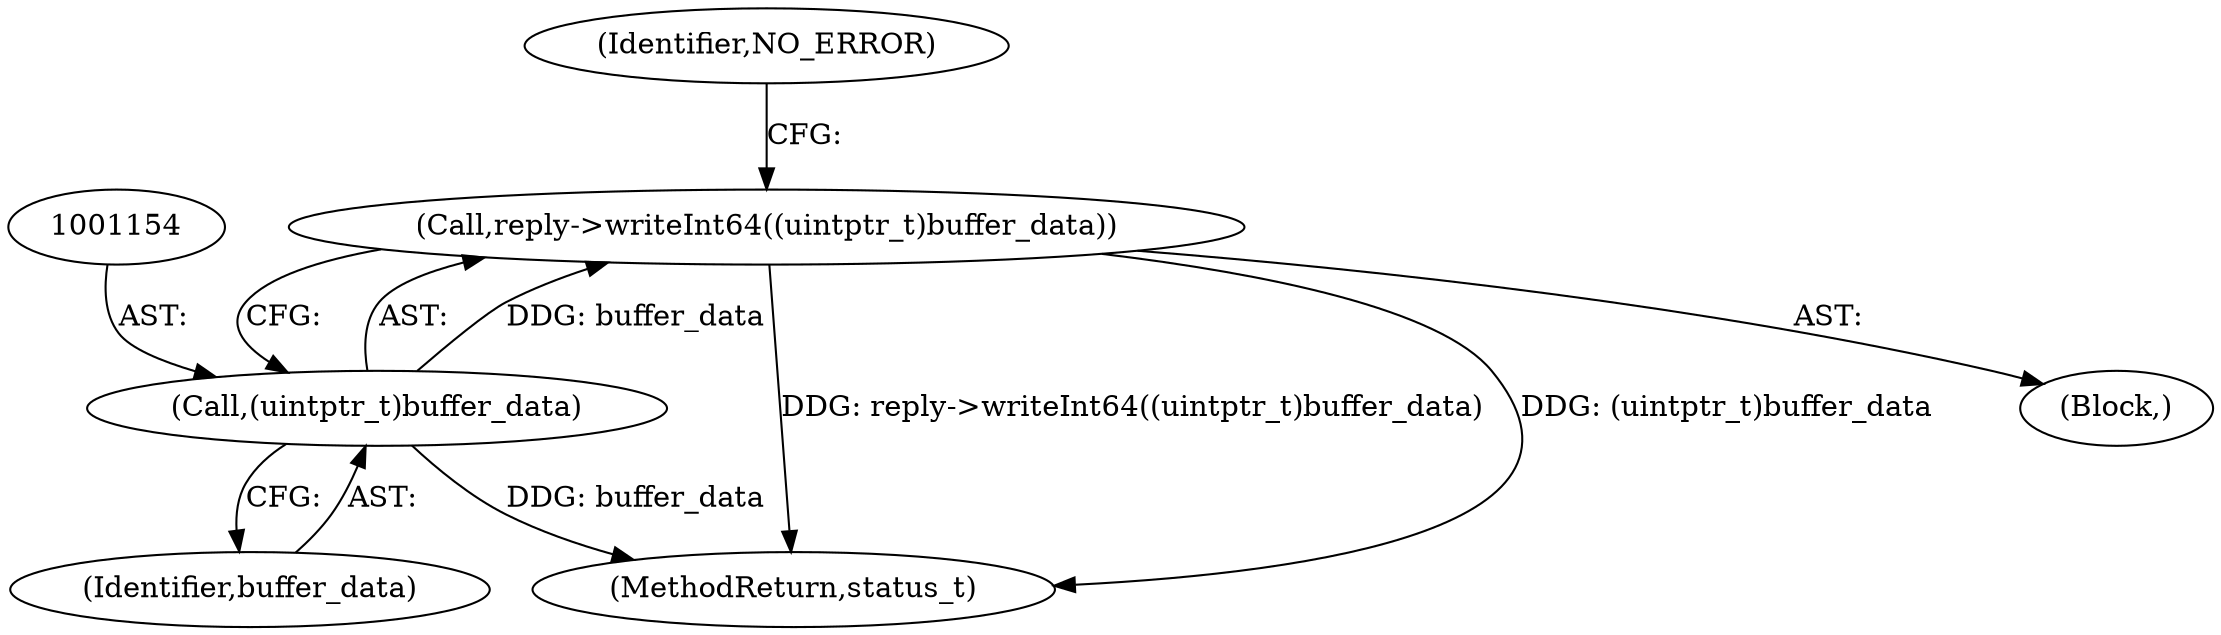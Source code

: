 digraph "0_Android_db829699d3293f254a7387894303451a91278986@API" {
"1001152" [label="(Call,reply->writeInt64((uintptr_t)buffer_data))"];
"1001153" [label="(Call,(uintptr_t)buffer_data)"];
"1001364" [label="(MethodReturn,status_t)"];
"1001155" [label="(Identifier,buffer_data)"];
"1001153" [label="(Call,(uintptr_t)buffer_data)"];
"1001152" [label="(Call,reply->writeInt64((uintptr_t)buffer_data))"];
"1001147" [label="(Block,)"];
"1001157" [label="(Identifier,NO_ERROR)"];
"1001152" -> "1001147"  [label="AST: "];
"1001152" -> "1001153"  [label="CFG: "];
"1001153" -> "1001152"  [label="AST: "];
"1001157" -> "1001152"  [label="CFG: "];
"1001152" -> "1001364"  [label="DDG: reply->writeInt64((uintptr_t)buffer_data)"];
"1001152" -> "1001364"  [label="DDG: (uintptr_t)buffer_data"];
"1001153" -> "1001152"  [label="DDG: buffer_data"];
"1001153" -> "1001155"  [label="CFG: "];
"1001154" -> "1001153"  [label="AST: "];
"1001155" -> "1001153"  [label="AST: "];
"1001153" -> "1001364"  [label="DDG: buffer_data"];
}
